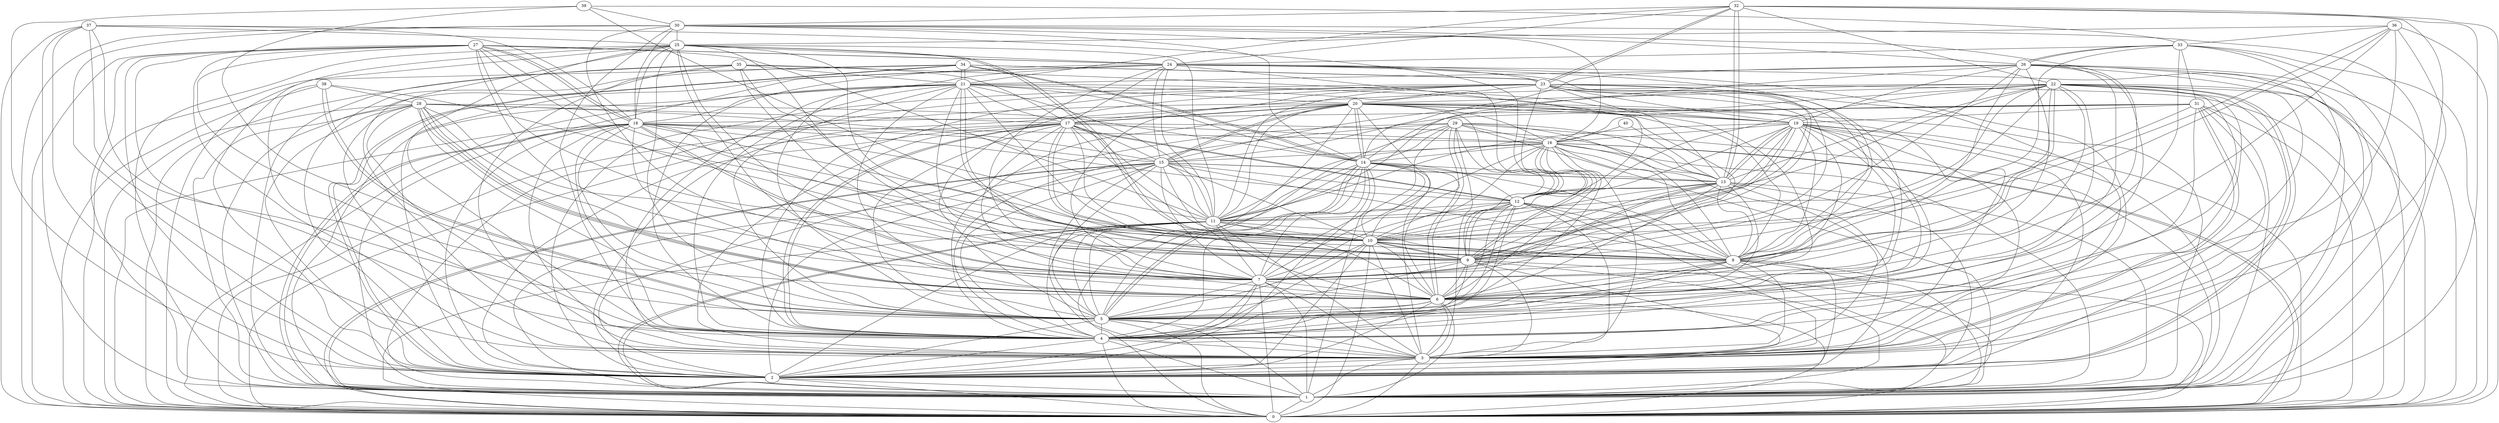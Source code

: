 graph G {
0;
1;
2;
3;
4;
5;
6;
7;
8;
9;
10;
11;
12;
13;
14;
15;
16;
17;
18;
19;
20;
21;
22;
23;
24;
25;
26;
27;
28;
29;
30;
31;
32;
33;
34;
35;
36;
37;
38;
39;
40;
40--16 ;
40--13 ;
39--30 ;
39--10 ;
39--2 ;
39--6 ;
39--33 ;
38--5 ;
38--4 ;
38--28 ;
38--5 ;
38--10 ;
38--0 ;
37--2 ;
37--5 ;
37--12 ;
37--18 ;
37--25 ;
37--1 ;
37--3 ;
37--0 ;
36--6 ;
36--10 ;
36--4 ;
36--25 ;
36--1 ;
36--33 ;
36--8 ;
36--0 ;
35--3 ;
35--17 ;
35--9 ;
35--2 ;
35--21 ;
35--19 ;
35--0 ;
35--7 ;
35--1 ;
34--14 ;
34--23 ;
34--2 ;
34--21 ;
34--14 ;
34--23 ;
34--21 ;
34--2 ;
34--0 ;
34--1 ;
33--8 ;
33--1 ;
33--31 ;
33--5 ;
33--0 ;
33--24 ;
33--26 ;
33--26 ;
33--3 ;
32--1 ;
32--23 ;
32--21 ;
32--22 ;
32--0 ;
32--13 ;
32--13 ;
32--23 ;
32--24 ;
32--30 ;
32--3 ;
31--10 ;
31--3 ;
31--3 ;
31--0 ;
31--18 ;
31--19 ;
31--16 ;
31--15 ;
31--1 ;
31--4 ;
31--2 ;
30--25 ;
30--16 ;
30--18 ;
30--14 ;
30--4 ;
30--26 ;
30--7 ;
30--6 ;
30--0 ;
30--1 ;
30--2 ;
29--13 ;
29--5 ;
29--6 ;
29--16 ;
29--0 ;
29--6 ;
29--14 ;
29--8 ;
29--1 ;
29--3 ;
29--9 ;
29--4 ;
29--7 ;
29--2 ;
28--15 ;
28--14 ;
28--6 ;
28--3 ;
28--6 ;
28--6 ;
28--17 ;
28--7 ;
28--2 ;
28--1 ;
28--5 ;
28--9 ;
28--4 ;
28--0 ;
27--7 ;
27--10 ;
27--24 ;
27--5 ;
27--2 ;
27--18 ;
27--18 ;
27--3 ;
27--24 ;
27--11 ;
27--9 ;
27--1 ;
27--4 ;
27--0 ;
27--8 ;
26--14 ;
26--1 ;
26--21 ;
26--3 ;
26--7 ;
26--5 ;
26--19 ;
26--8 ;
26--11 ;
26--0 ;
26--9 ;
26--2 ;
26--4 ;
25--8 ;
25--10 ;
25--18 ;
25--5 ;
25--4 ;
25--10 ;
25--6 ;
25--9 ;
25--24 ;
25--11 ;
25--2 ;
25--0 ;
25--3 ;
25--7 ;
25--1 ;
24--0 ;
24--17 ;
24--7 ;
24--15 ;
24--3 ;
24--23 ;
24--11 ;
24--1 ;
24--12 ;
24--5 ;
24--8 ;
24--9 ;
24--4 ;
24--2 ;
23--0 ;
23--4 ;
23--19 ;
23--6 ;
23--13 ;
23--11 ;
23--3 ;
23--8 ;
23--5 ;
23--7 ;
23--12 ;
23--1 ;
23--20 ;
23--2 ;
23--9 ;
23--10 ;
22--9 ;
22--20 ;
22--5 ;
22--0 ;
22--2 ;
22--8 ;
22--7 ;
22--8 ;
22--11 ;
22--15 ;
22--17 ;
22--1 ;
22--2 ;
22--13 ;
22--14 ;
22--4 ;
22--10 ;
22--12 ;
22--3 ;
22--6 ;
21--18 ;
21--9 ;
21--12 ;
21--4 ;
21--14 ;
21--7 ;
21--11 ;
21--19 ;
21--9 ;
21--17 ;
21--0 ;
21--20 ;
21--1 ;
21--5 ;
21--6 ;
21--10 ;
21--3 ;
20--14 ;
20--14 ;
20--19 ;
20--17 ;
20--17 ;
20--1 ;
20--12 ;
20--7 ;
20--11 ;
20--8 ;
20--16 ;
20--15 ;
20--4 ;
20--15 ;
20--6 ;
20--3 ;
20--0 ;
20--10 ;
20--2 ;
20--5 ;
19--13 ;
19--9 ;
19--16 ;
19--6 ;
19--9 ;
19--13 ;
19--3 ;
19--7 ;
19--0 ;
19--1 ;
19--8 ;
19--2 ;
19--4 ;
19--5 ;
19--12 ;
19--11 ;
19--10 ;
18--15 ;
18--1 ;
18--7 ;
18--7 ;
18--1 ;
18--12 ;
18--3 ;
18--8 ;
18--4 ;
18--5 ;
18--0 ;
18--16 ;
18--10 ;
18--2 ;
18--6 ;
18--11 ;
17--4 ;
17--13 ;
17--9 ;
17--10 ;
17--12 ;
17--12 ;
17--9 ;
17--16 ;
17--4 ;
17--8 ;
17--3 ;
17--15 ;
17--0 ;
17--5 ;
17--2 ;
17--11 ;
17--6 ;
16--6 ;
16--0 ;
16--2 ;
16--0 ;
16--10 ;
16--14 ;
16--7 ;
16--1 ;
16--9 ;
16--8 ;
16--9 ;
16--15 ;
16--3 ;
16--5 ;
16--13 ;
16--11 ;
15--0 ;
15--13 ;
15--13 ;
15--4 ;
15--6 ;
15--0 ;
15--3 ;
15--11 ;
15--7 ;
15--12 ;
15--5 ;
15--2 ;
15--1 ;
15--8 ;
15--10 ;
14--13 ;
14--8 ;
14--0 ;
14--3 ;
14--10 ;
14--12 ;
14--7 ;
14--5 ;
14--1 ;
14--11 ;
14--5 ;
14--4 ;
14--6 ;
14--2 ;
13--3 ;
13--7 ;
13--2 ;
13--7 ;
13--4 ;
13--1 ;
13--12 ;
13--11 ;
13--9 ;
13--10 ;
13--6 ;
13--8 ;
12--11 ;
12--7 ;
12--9 ;
12--9 ;
12--8 ;
12--5 ;
12--10 ;
12--1 ;
12--2 ;
12--4 ;
12--3 ;
12--6 ;
11--4 ;
11--1 ;
11--8 ;
11--7 ;
11--0 ;
11--5 ;
11--6 ;
11--2 ;
11--1 ;
11--10 ;
11--3 ;
10--8 ;
10--8 ;
10--5 ;
10--3 ;
10--2 ;
10--9 ;
10--9 ;
10--4 ;
10--6 ;
10--0 ;
9--0 ;
9--2 ;
9--5 ;
9--4 ;
9--6 ;
9--1 ;
9--7 ;
9--3 ;
8--6 ;
8--1 ;
8--2 ;
8--7 ;
8--3 ;
8--0 ;
8--4 ;
8--5 ;
7--3 ;
7--1 ;
7--5 ;
7--0 ;
7--2 ;
7--6 ;
7--4 ;
6--2 ;
6--1 ;
6--0 ;
6--5 ;
6--4 ;
6--3 ;
5--4 ;
5--1 ;
5--3 ;
5--2 ;
5--0 ;
4--0 ;
4--1 ;
4--3 ;
4--2 ;
3--1 ;
3--0 ;
3--2 ;
2--1 ;
2--0 ;
1--0 ;
}
